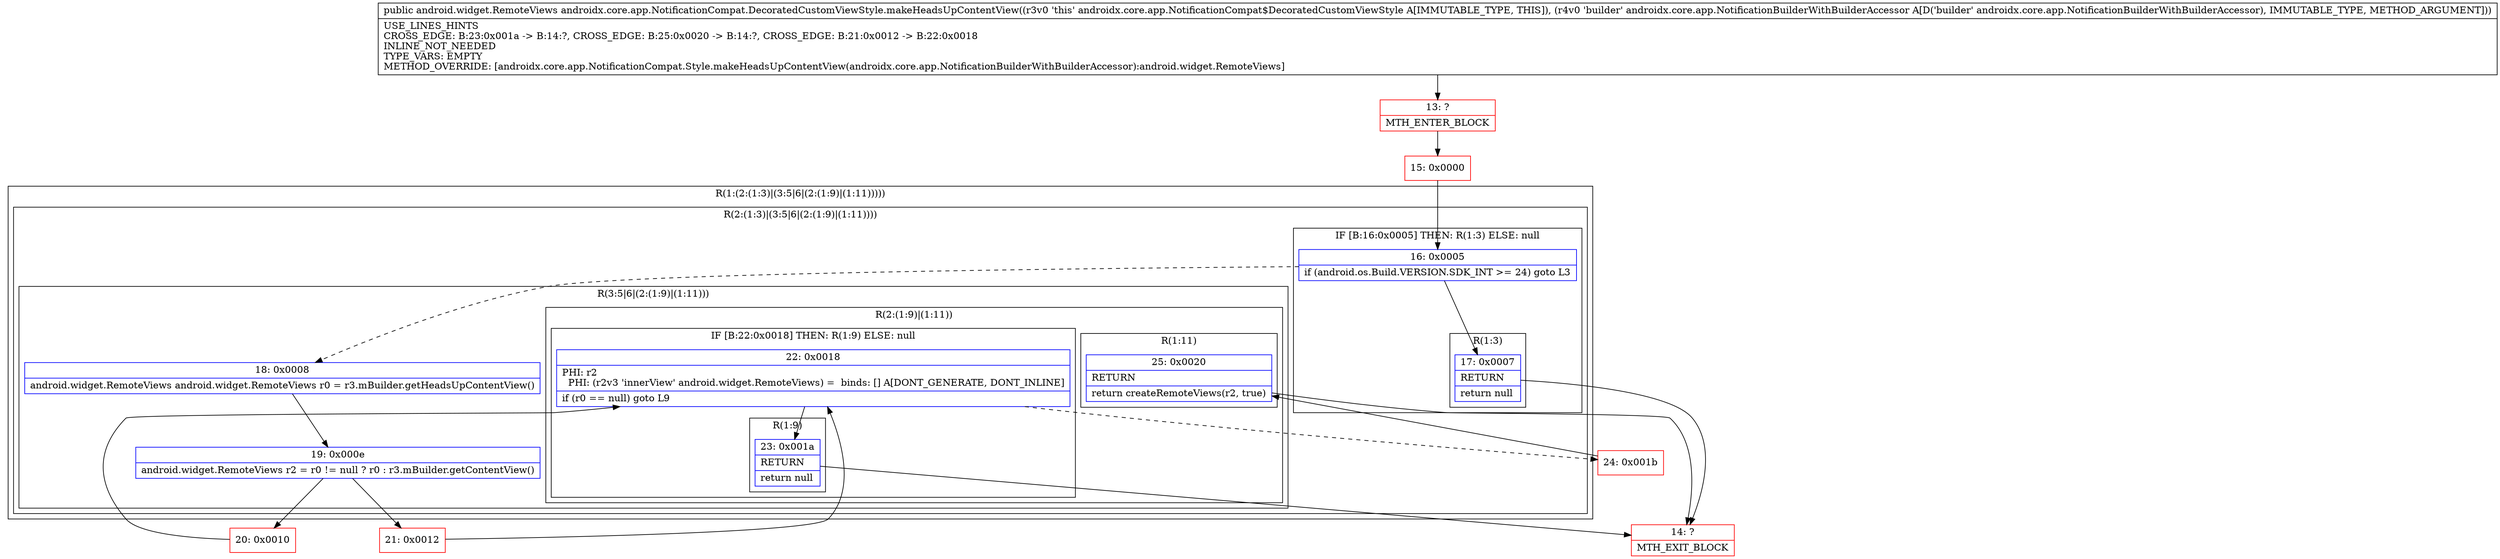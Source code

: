 digraph "CFG forandroidx.core.app.NotificationCompat.DecoratedCustomViewStyle.makeHeadsUpContentView(Landroidx\/core\/app\/NotificationBuilderWithBuilderAccessor;)Landroid\/widget\/RemoteViews;" {
subgraph cluster_Region_180324540 {
label = "R(1:(2:(1:3)|(3:5|6|(2:(1:9)|(1:11)))))";
node [shape=record,color=blue];
subgraph cluster_Region_1293108138 {
label = "R(2:(1:3)|(3:5|6|(2:(1:9)|(1:11))))";
node [shape=record,color=blue];
subgraph cluster_IfRegion_1062750274 {
label = "IF [B:16:0x0005] THEN: R(1:3) ELSE: null";
node [shape=record,color=blue];
Node_16 [shape=record,label="{16\:\ 0x0005|if (android.os.Build.VERSION.SDK_INT \>= 24) goto L3\l}"];
subgraph cluster_Region_1702862615 {
label = "R(1:3)";
node [shape=record,color=blue];
Node_17 [shape=record,label="{17\:\ 0x0007|RETURN\l|return null\l}"];
}
}
subgraph cluster_Region_1982959084 {
label = "R(3:5|6|(2:(1:9)|(1:11)))";
node [shape=record,color=blue];
Node_18 [shape=record,label="{18\:\ 0x0008|android.widget.RemoteViews android.widget.RemoteViews r0 = r3.mBuilder.getHeadsUpContentView()\l}"];
Node_19 [shape=record,label="{19\:\ 0x000e|android.widget.RemoteViews r2 = r0 != null ? r0 : r3.mBuilder.getContentView()\l}"];
subgraph cluster_Region_334696812 {
label = "R(2:(1:9)|(1:11))";
node [shape=record,color=blue];
subgraph cluster_IfRegion_1394051644 {
label = "IF [B:22:0x0018] THEN: R(1:9) ELSE: null";
node [shape=record,color=blue];
Node_22 [shape=record,label="{22\:\ 0x0018|PHI: r2 \l  PHI: (r2v3 'innerView' android.widget.RemoteViews) =  binds: [] A[DONT_GENERATE, DONT_INLINE]\l|if (r0 == null) goto L9\l}"];
subgraph cluster_Region_1151999659 {
label = "R(1:9)";
node [shape=record,color=blue];
Node_23 [shape=record,label="{23\:\ 0x001a|RETURN\l|return null\l}"];
}
}
subgraph cluster_Region_288853107 {
label = "R(1:11)";
node [shape=record,color=blue];
Node_25 [shape=record,label="{25\:\ 0x0020|RETURN\l|return createRemoteViews(r2, true)\l}"];
}
}
}
}
}
Node_13 [shape=record,color=red,label="{13\:\ ?|MTH_ENTER_BLOCK\l}"];
Node_15 [shape=record,color=red,label="{15\:\ 0x0000}"];
Node_14 [shape=record,color=red,label="{14\:\ ?|MTH_EXIT_BLOCK\l}"];
Node_20 [shape=record,color=red,label="{20\:\ 0x0010}"];
Node_24 [shape=record,color=red,label="{24\:\ 0x001b}"];
Node_21 [shape=record,color=red,label="{21\:\ 0x0012}"];
MethodNode[shape=record,label="{public android.widget.RemoteViews androidx.core.app.NotificationCompat.DecoratedCustomViewStyle.makeHeadsUpContentView((r3v0 'this' androidx.core.app.NotificationCompat$DecoratedCustomViewStyle A[IMMUTABLE_TYPE, THIS]), (r4v0 'builder' androidx.core.app.NotificationBuilderWithBuilderAccessor A[D('builder' androidx.core.app.NotificationBuilderWithBuilderAccessor), IMMUTABLE_TYPE, METHOD_ARGUMENT]))  | USE_LINES_HINTS\lCROSS_EDGE: B:23:0x001a \-\> B:14:?, CROSS_EDGE: B:25:0x0020 \-\> B:14:?, CROSS_EDGE: B:21:0x0012 \-\> B:22:0x0018\lINLINE_NOT_NEEDED\lTYPE_VARS: EMPTY\lMETHOD_OVERRIDE: [androidx.core.app.NotificationCompat.Style.makeHeadsUpContentView(androidx.core.app.NotificationBuilderWithBuilderAccessor):android.widget.RemoteViews]\l}"];
MethodNode -> Node_13;Node_16 -> Node_17;
Node_16 -> Node_18[style=dashed];
Node_17 -> Node_14;
Node_18 -> Node_19;
Node_19 -> Node_20;
Node_19 -> Node_21;
Node_22 -> Node_23;
Node_22 -> Node_24[style=dashed];
Node_23 -> Node_14;
Node_25 -> Node_14;
Node_13 -> Node_15;
Node_15 -> Node_16;
Node_20 -> Node_22;
Node_24 -> Node_25;
Node_21 -> Node_22;
}


